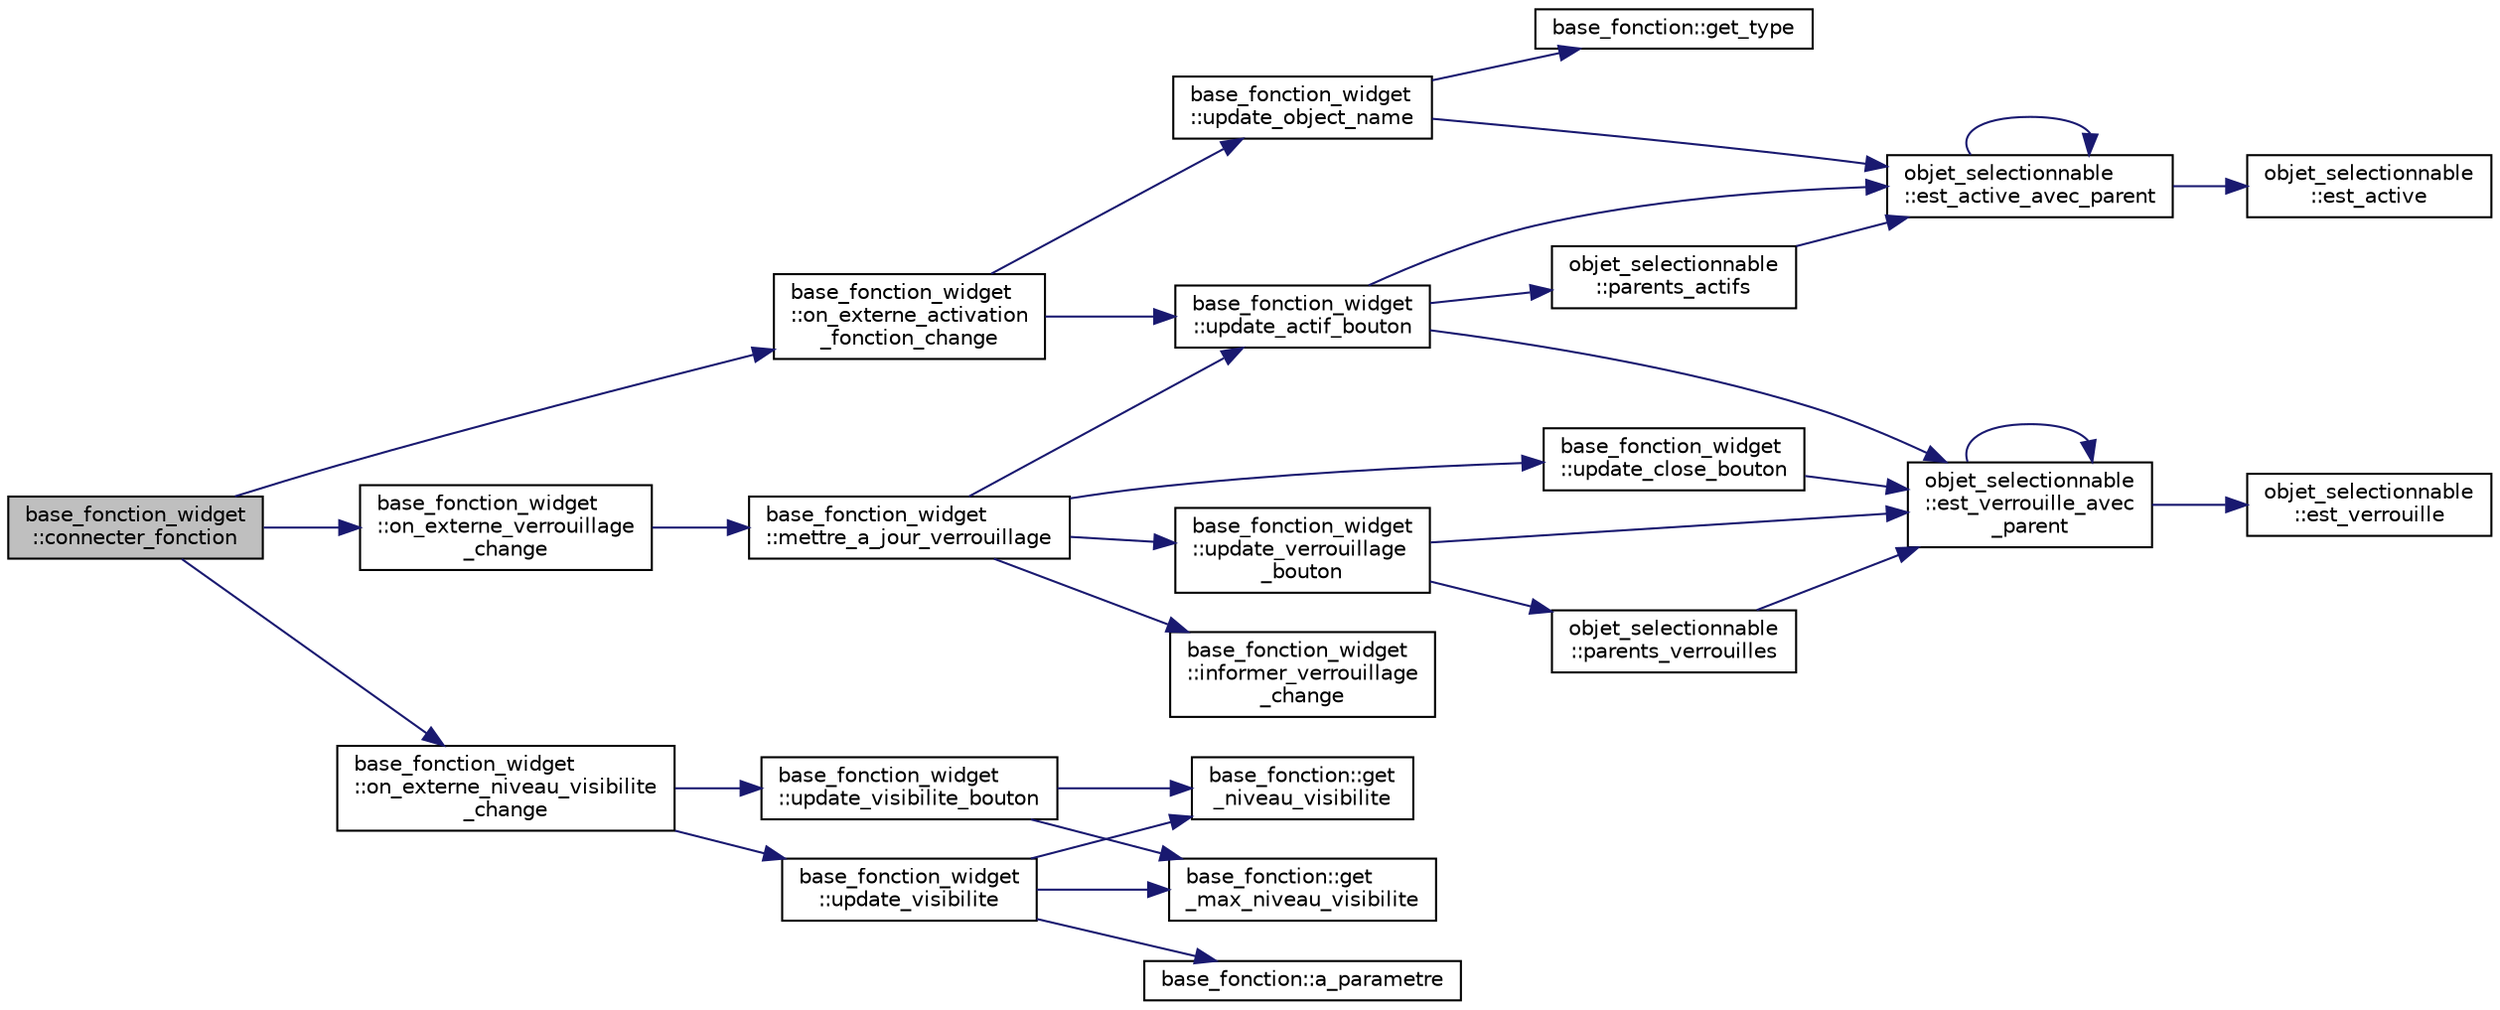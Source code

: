 digraph "base_fonction_widget::connecter_fonction"
{
  edge [fontname="Helvetica",fontsize="10",labelfontname="Helvetica",labelfontsize="10"];
  node [fontname="Helvetica",fontsize="10",shape=record];
  rankdir="LR";
  Node50 [label="base_fonction_widget\l::connecter_fonction",height=0.2,width=0.4,color="black", fillcolor="grey75", style="filled", fontcolor="black"];
  Node50 -> Node51 [color="midnightblue",fontsize="10",style="solid",fontname="Helvetica"];
  Node51 [label="base_fonction_widget\l::on_externe_activation\l_fonction_change",height=0.2,width=0.4,color="black", fillcolor="white", style="filled",URL="$classbase__fonction__widget.html#ad5f92c5b95f40e2962fced2467de68bf",tooltip="L&#39;activation de la fonction est modifié. "];
  Node51 -> Node52 [color="midnightblue",fontsize="10",style="solid",fontname="Helvetica"];
  Node52 [label="base_fonction_widget\l::update_actif_bouton",height=0.2,width=0.4,color="black", fillcolor="white", style="filled",URL="$classbase__fonction__widget.html#a548a6571fb757666807a6b3e95485dea",tooltip="Mise à jour du bouton d&#39;activation. "];
  Node52 -> Node53 [color="midnightblue",fontsize="10",style="solid",fontname="Helvetica"];
  Node53 [label="objet_selectionnable\l::est_verrouille_avec\l_parent",height=0.2,width=0.4,color="black", fillcolor="white", style="filled",URL="$classobjet__selectionnable.html#a001c4584a6430689f478544ec560fb7e"];
  Node53 -> Node54 [color="midnightblue",fontsize="10",style="solid",fontname="Helvetica"];
  Node54 [label="objet_selectionnable\l::est_verrouille",height=0.2,width=0.4,color="black", fillcolor="white", style="filled",URL="$classobjet__selectionnable.html#ae9c29950b9e5b582338ac659ecc3e3d6"];
  Node53 -> Node53 [color="midnightblue",fontsize="10",style="solid",fontname="Helvetica"];
  Node52 -> Node55 [color="midnightblue",fontsize="10",style="solid",fontname="Helvetica"];
  Node55 [label="objet_selectionnable\l::est_active_avec_parent",height=0.2,width=0.4,color="black", fillcolor="white", style="filled",URL="$classobjet__selectionnable.html#ab86bf8b056ebc44909fb899dc6834422"];
  Node55 -> Node56 [color="midnightblue",fontsize="10",style="solid",fontname="Helvetica"];
  Node56 [label="objet_selectionnable\l::est_active",height=0.2,width=0.4,color="black", fillcolor="white", style="filled",URL="$classobjet__selectionnable.html#a9a0bf43723dd1656224cec9f3c42bba0"];
  Node55 -> Node55 [color="midnightblue",fontsize="10",style="solid",fontname="Helvetica"];
  Node52 -> Node57 [color="midnightblue",fontsize="10",style="solid",fontname="Helvetica"];
  Node57 [label="objet_selectionnable\l::parents_actifs",height=0.2,width=0.4,color="black", fillcolor="white", style="filled",URL="$classobjet__selectionnable.html#a65b1afceca6ba5882edb9b7707d851f8"];
  Node57 -> Node55 [color="midnightblue",fontsize="10",style="solid",fontname="Helvetica"];
  Node51 -> Node58 [color="midnightblue",fontsize="10",style="solid",fontname="Helvetica"];
  Node58 [label="base_fonction_widget\l::update_object_name",height=0.2,width=0.4,color="black", fillcolor="white", style="filled",URL="$classbase__fonction__widget.html#a9e330f5ec8c7eac285d1c78cc82e0ea0",tooltip="Mise à jour du nom de l&#39;objet. "];
  Node58 -> Node55 [color="midnightblue",fontsize="10",style="solid",fontname="Helvetica"];
  Node58 -> Node59 [color="midnightblue",fontsize="10",style="solid",fontname="Helvetica"];
  Node59 [label="base_fonction::get_type",height=0.2,width=0.4,color="black", fillcolor="white", style="filled",URL="$classbase__fonction.html#a8ed620b54f5ef377c2593952eafd6ad9",tooltip="Retourne le type de la fonction. "];
  Node50 -> Node60 [color="midnightblue",fontsize="10",style="solid",fontname="Helvetica"];
  Node60 [label="base_fonction_widget\l::on_externe_verrouillage\l_change",height=0.2,width=0.4,color="black", fillcolor="white", style="filled",URL="$classbase__fonction__widget.html#a7aaa562bd9757a4a4365867b7fdaa024",tooltip="Le verrouillage de la fonction est modifié. "];
  Node60 -> Node61 [color="midnightblue",fontsize="10",style="solid",fontname="Helvetica"];
  Node61 [label="base_fonction_widget\l::mettre_a_jour_verrouillage",height=0.2,width=0.4,color="black", fillcolor="white", style="filled",URL="$classbase__fonction__widget.html#a7b70afc37ac7d91da2ce41bd62ea185c"];
  Node61 -> Node62 [color="midnightblue",fontsize="10",style="solid",fontname="Helvetica"];
  Node62 [label="base_fonction_widget\l::update_verrouillage\l_bouton",height=0.2,width=0.4,color="black", fillcolor="white", style="filled",URL="$classbase__fonction__widget.html#a6409997ef11539e0811573c7655532ee",tooltip="Mise à jour du bouton de verrouillage. "];
  Node62 -> Node63 [color="midnightblue",fontsize="10",style="solid",fontname="Helvetica"];
  Node63 [label="objet_selectionnable\l::parents_verrouilles",height=0.2,width=0.4,color="black", fillcolor="white", style="filled",URL="$classobjet__selectionnable.html#ad9357af8b3471529814165378c6ce13d"];
  Node63 -> Node53 [color="midnightblue",fontsize="10",style="solid",fontname="Helvetica"];
  Node62 -> Node53 [color="midnightblue",fontsize="10",style="solid",fontname="Helvetica"];
  Node61 -> Node52 [color="midnightblue",fontsize="10",style="solid",fontname="Helvetica"];
  Node61 -> Node64 [color="midnightblue",fontsize="10",style="solid",fontname="Helvetica"];
  Node64 [label="base_fonction_widget\l::update_close_bouton",height=0.2,width=0.4,color="black", fillcolor="white", style="filled",URL="$classbase__fonction__widget.html#a4820f0a814f27542d1f0c9dc8de535a3"];
  Node64 -> Node53 [color="midnightblue",fontsize="10",style="solid",fontname="Helvetica"];
  Node61 -> Node65 [color="midnightblue",fontsize="10",style="solid",fontname="Helvetica"];
  Node65 [label="base_fonction_widget\l::informer_verrouillage\l_change",height=0.2,width=0.4,color="black", fillcolor="white", style="filled",URL="$classbase__fonction__widget.html#aa4f470af8fb51c1ff276b18205104c94"];
  Node50 -> Node66 [color="midnightblue",fontsize="10",style="solid",fontname="Helvetica"];
  Node66 [label="base_fonction_widget\l::on_externe_niveau_visibilite\l_change",height=0.2,width=0.4,color="black", fillcolor="white", style="filled",URL="$classbase__fonction__widget.html#aca2caf600b1453a47ceca71cd3fdf6d9"];
  Node66 -> Node67 [color="midnightblue",fontsize="10",style="solid",fontname="Helvetica"];
  Node67 [label="base_fonction_widget\l::update_visibilite_bouton",height=0.2,width=0.4,color="black", fillcolor="white", style="filled",URL="$classbase__fonction__widget.html#aae7f6163e10dcad3463d62ca366b0ab3",tooltip="Mise à jour du bouton d&#39;activation. "];
  Node67 -> Node68 [color="midnightblue",fontsize="10",style="solid",fontname="Helvetica"];
  Node68 [label="base_fonction::get\l_niveau_visibilite",height=0.2,width=0.4,color="black", fillcolor="white", style="filled",URL="$classbase__fonction.html#aad1c92b3ed0b589ba58323132ab4aae7"];
  Node67 -> Node69 [color="midnightblue",fontsize="10",style="solid",fontname="Helvetica"];
  Node69 [label="base_fonction::get\l_max_niveau_visibilite",height=0.2,width=0.4,color="black", fillcolor="white", style="filled",URL="$classbase__fonction.html#a77377a91b67ba3559235beda6a86478e"];
  Node66 -> Node70 [color="midnightblue",fontsize="10",style="solid",fontname="Helvetica"];
  Node70 [label="base_fonction_widget\l::update_visibilite",height=0.2,width=0.4,color="black", fillcolor="white", style="filled",URL="$classbase__fonction__widget.html#adf4804d6d9006f77343cdd242e99b29b",tooltip="Mise à jour de la visibilité. "];
  Node70 -> Node68 [color="midnightblue",fontsize="10",style="solid",fontname="Helvetica"];
  Node70 -> Node71 [color="midnightblue",fontsize="10",style="solid",fontname="Helvetica"];
  Node71 [label="base_fonction::a_parametre",height=0.2,width=0.4,color="black", fillcolor="white", style="filled",URL="$classbase__fonction.html#ad49027db1f943c9ab8f36f8fbdd9b80b"];
  Node70 -> Node69 [color="midnightblue",fontsize="10",style="solid",fontname="Helvetica"];
}
